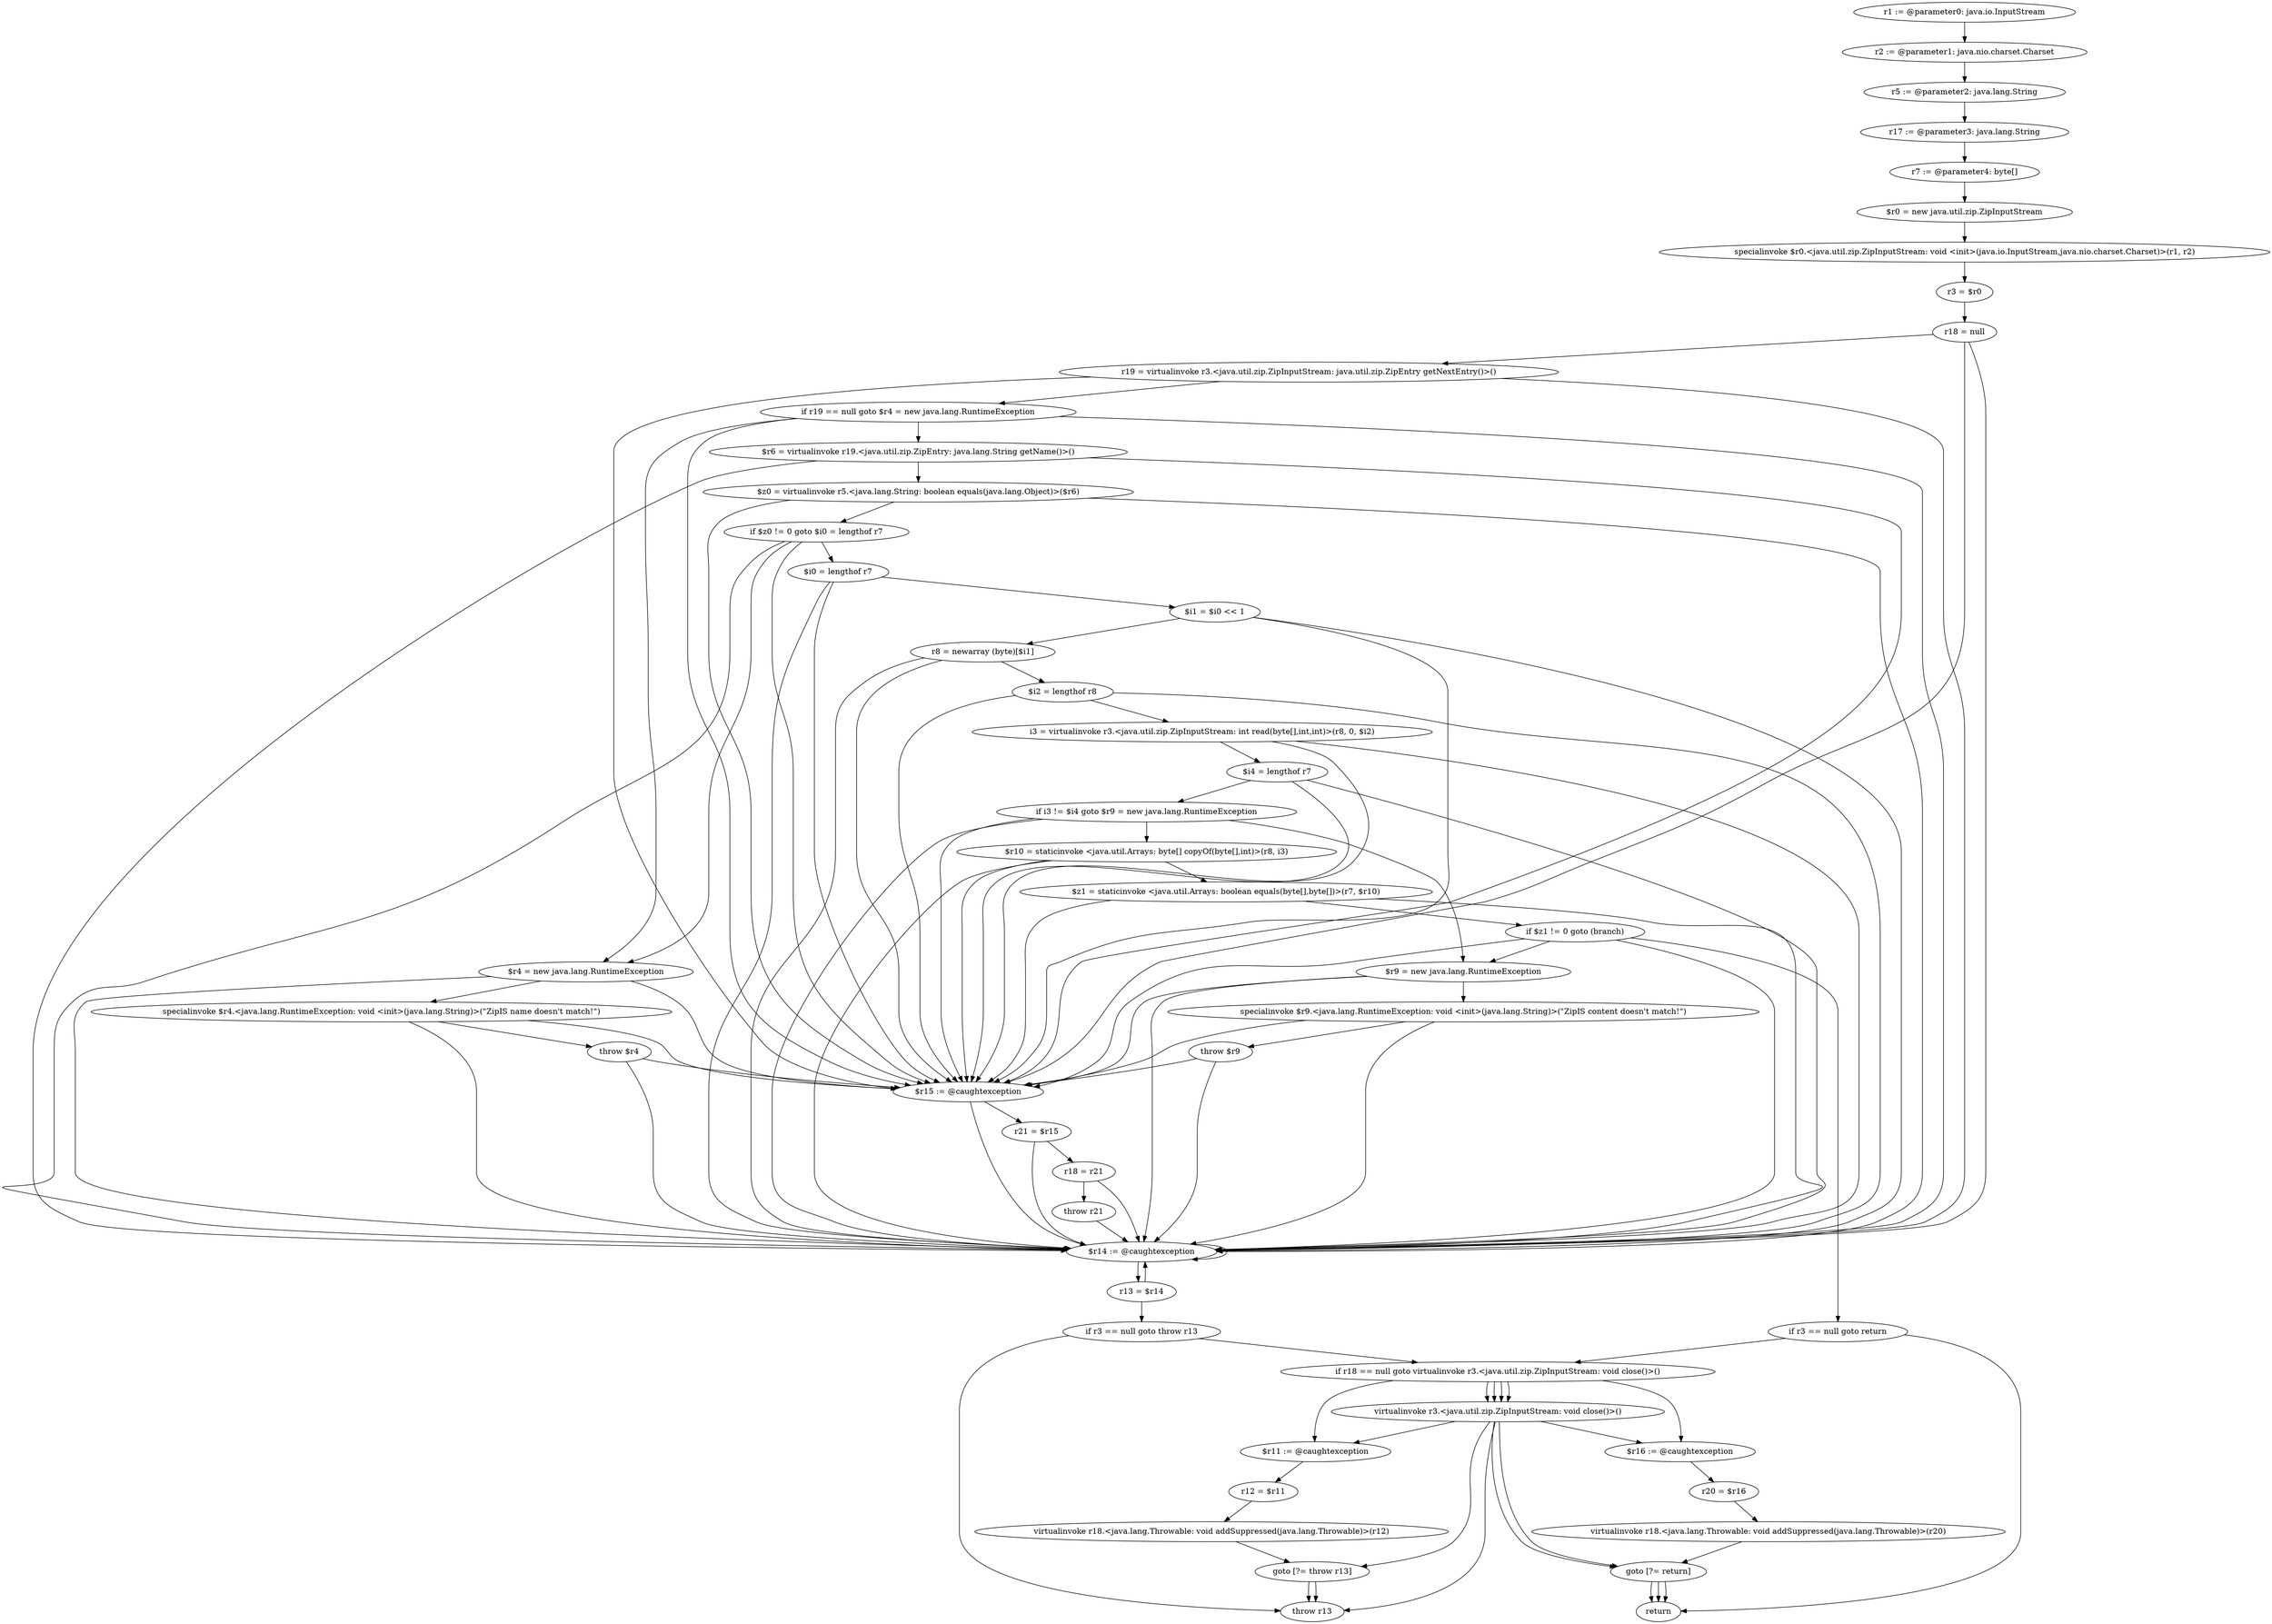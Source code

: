 digraph "unitGraph" {
    "r1 := @parameter0: java.io.InputStream"
    "r2 := @parameter1: java.nio.charset.Charset"
    "r5 := @parameter2: java.lang.String"
    "r17 := @parameter3: java.lang.String"
    "r7 := @parameter4: byte[]"
    "$r0 = new java.util.zip.ZipInputStream"
    "specialinvoke $r0.<java.util.zip.ZipInputStream: void <init>(java.io.InputStream,java.nio.charset.Charset)>(r1, r2)"
    "r3 = $r0"
    "r18 = null"
    "r19 = virtualinvoke r3.<java.util.zip.ZipInputStream: java.util.zip.ZipEntry getNextEntry()>()"
    "if r19 == null goto $r4 = new java.lang.RuntimeException"
    "$r6 = virtualinvoke r19.<java.util.zip.ZipEntry: java.lang.String getName()>()"
    "$z0 = virtualinvoke r5.<java.lang.String: boolean equals(java.lang.Object)>($r6)"
    "if $z0 != 0 goto $i0 = lengthof r7"
    "$r4 = new java.lang.RuntimeException"
    "specialinvoke $r4.<java.lang.RuntimeException: void <init>(java.lang.String)>(\"ZipIS name doesn\'t match!\")"
    "throw $r4"
    "$i0 = lengthof r7"
    "$i1 = $i0 << 1"
    "r8 = newarray (byte)[$i1]"
    "$i2 = lengthof r8"
    "i3 = virtualinvoke r3.<java.util.zip.ZipInputStream: int read(byte[],int,int)>(r8, 0, $i2)"
    "$i4 = lengthof r7"
    "if i3 != $i4 goto $r9 = new java.lang.RuntimeException"
    "$r10 = staticinvoke <java.util.Arrays: byte[] copyOf(byte[],int)>(r8, i3)"
    "$z1 = staticinvoke <java.util.Arrays: boolean equals(byte[],byte[])>(r7, $r10)"
    "if $z1 != 0 goto (branch)"
    "$r9 = new java.lang.RuntimeException"
    "specialinvoke $r9.<java.lang.RuntimeException: void <init>(java.lang.String)>(\"ZipIS content doesn\'t match!\")"
    "throw $r9"
    "if r3 == null goto return"
    "if r18 == null goto virtualinvoke r3.<java.util.zip.ZipInputStream: void close()>()"
    "virtualinvoke r3.<java.util.zip.ZipInputStream: void close()>()"
    "goto [?= return]"
    "$r16 := @caughtexception"
    "r20 = $r16"
    "virtualinvoke r18.<java.lang.Throwable: void addSuppressed(java.lang.Throwable)>(r20)"
    "$r15 := @caughtexception"
    "r21 = $r15"
    "r18 = r21"
    "throw r21"
    "$r14 := @caughtexception"
    "r13 = $r14"
    "if r3 == null goto throw r13"
    "goto [?= throw r13]"
    "$r11 := @caughtexception"
    "r12 = $r11"
    "virtualinvoke r18.<java.lang.Throwable: void addSuppressed(java.lang.Throwable)>(r12)"
    "throw r13"
    "return"
    "r1 := @parameter0: java.io.InputStream"->"r2 := @parameter1: java.nio.charset.Charset";
    "r2 := @parameter1: java.nio.charset.Charset"->"r5 := @parameter2: java.lang.String";
    "r5 := @parameter2: java.lang.String"->"r17 := @parameter3: java.lang.String";
    "r17 := @parameter3: java.lang.String"->"r7 := @parameter4: byte[]";
    "r7 := @parameter4: byte[]"->"$r0 = new java.util.zip.ZipInputStream";
    "$r0 = new java.util.zip.ZipInputStream"->"specialinvoke $r0.<java.util.zip.ZipInputStream: void <init>(java.io.InputStream,java.nio.charset.Charset)>(r1, r2)";
    "specialinvoke $r0.<java.util.zip.ZipInputStream: void <init>(java.io.InputStream,java.nio.charset.Charset)>(r1, r2)"->"r3 = $r0";
    "r3 = $r0"->"r18 = null";
    "r18 = null"->"$r15 := @caughtexception";
    "r18 = null"->"$r14 := @caughtexception";
    "r18 = null"->"r19 = virtualinvoke r3.<java.util.zip.ZipInputStream: java.util.zip.ZipEntry getNextEntry()>()";
    "r19 = virtualinvoke r3.<java.util.zip.ZipInputStream: java.util.zip.ZipEntry getNextEntry()>()"->"$r15 := @caughtexception";
    "r19 = virtualinvoke r3.<java.util.zip.ZipInputStream: java.util.zip.ZipEntry getNextEntry()>()"->"$r14 := @caughtexception";
    "r19 = virtualinvoke r3.<java.util.zip.ZipInputStream: java.util.zip.ZipEntry getNextEntry()>()"->"if r19 == null goto $r4 = new java.lang.RuntimeException";
    "if r19 == null goto $r4 = new java.lang.RuntimeException"->"$r6 = virtualinvoke r19.<java.util.zip.ZipEntry: java.lang.String getName()>()";
    "if r19 == null goto $r4 = new java.lang.RuntimeException"->"$r4 = new java.lang.RuntimeException";
    "if r19 == null goto $r4 = new java.lang.RuntimeException"->"$r15 := @caughtexception";
    "if r19 == null goto $r4 = new java.lang.RuntimeException"->"$r14 := @caughtexception";
    "$r6 = virtualinvoke r19.<java.util.zip.ZipEntry: java.lang.String getName()>()"->"$r15 := @caughtexception";
    "$r6 = virtualinvoke r19.<java.util.zip.ZipEntry: java.lang.String getName()>()"->"$r14 := @caughtexception";
    "$r6 = virtualinvoke r19.<java.util.zip.ZipEntry: java.lang.String getName()>()"->"$z0 = virtualinvoke r5.<java.lang.String: boolean equals(java.lang.Object)>($r6)";
    "$z0 = virtualinvoke r5.<java.lang.String: boolean equals(java.lang.Object)>($r6)"->"$r15 := @caughtexception";
    "$z0 = virtualinvoke r5.<java.lang.String: boolean equals(java.lang.Object)>($r6)"->"$r14 := @caughtexception";
    "$z0 = virtualinvoke r5.<java.lang.String: boolean equals(java.lang.Object)>($r6)"->"if $z0 != 0 goto $i0 = lengthof r7";
    "if $z0 != 0 goto $i0 = lengthof r7"->"$r4 = new java.lang.RuntimeException";
    "if $z0 != 0 goto $i0 = lengthof r7"->"$i0 = lengthof r7";
    "if $z0 != 0 goto $i0 = lengthof r7"->"$r15 := @caughtexception";
    "if $z0 != 0 goto $i0 = lengthof r7"->"$r14 := @caughtexception";
    "$r4 = new java.lang.RuntimeException"->"$r15 := @caughtexception";
    "$r4 = new java.lang.RuntimeException"->"$r14 := @caughtexception";
    "$r4 = new java.lang.RuntimeException"->"specialinvoke $r4.<java.lang.RuntimeException: void <init>(java.lang.String)>(\"ZipIS name doesn\'t match!\")";
    "specialinvoke $r4.<java.lang.RuntimeException: void <init>(java.lang.String)>(\"ZipIS name doesn\'t match!\")"->"$r15 := @caughtexception";
    "specialinvoke $r4.<java.lang.RuntimeException: void <init>(java.lang.String)>(\"ZipIS name doesn\'t match!\")"->"$r14 := @caughtexception";
    "specialinvoke $r4.<java.lang.RuntimeException: void <init>(java.lang.String)>(\"ZipIS name doesn\'t match!\")"->"throw $r4";
    "throw $r4"->"$r15 := @caughtexception";
    "throw $r4"->"$r14 := @caughtexception";
    "$i0 = lengthof r7"->"$r15 := @caughtexception";
    "$i0 = lengthof r7"->"$r14 := @caughtexception";
    "$i0 = lengthof r7"->"$i1 = $i0 << 1";
    "$i1 = $i0 << 1"->"$r15 := @caughtexception";
    "$i1 = $i0 << 1"->"$r14 := @caughtexception";
    "$i1 = $i0 << 1"->"r8 = newarray (byte)[$i1]";
    "r8 = newarray (byte)[$i1]"->"$r15 := @caughtexception";
    "r8 = newarray (byte)[$i1]"->"$r14 := @caughtexception";
    "r8 = newarray (byte)[$i1]"->"$i2 = lengthof r8";
    "$i2 = lengthof r8"->"$r15 := @caughtexception";
    "$i2 = lengthof r8"->"$r14 := @caughtexception";
    "$i2 = lengthof r8"->"i3 = virtualinvoke r3.<java.util.zip.ZipInputStream: int read(byte[],int,int)>(r8, 0, $i2)";
    "i3 = virtualinvoke r3.<java.util.zip.ZipInputStream: int read(byte[],int,int)>(r8, 0, $i2)"->"$r15 := @caughtexception";
    "i3 = virtualinvoke r3.<java.util.zip.ZipInputStream: int read(byte[],int,int)>(r8, 0, $i2)"->"$r14 := @caughtexception";
    "i3 = virtualinvoke r3.<java.util.zip.ZipInputStream: int read(byte[],int,int)>(r8, 0, $i2)"->"$i4 = lengthof r7";
    "$i4 = lengthof r7"->"$r15 := @caughtexception";
    "$i4 = lengthof r7"->"$r14 := @caughtexception";
    "$i4 = lengthof r7"->"if i3 != $i4 goto $r9 = new java.lang.RuntimeException";
    "if i3 != $i4 goto $r9 = new java.lang.RuntimeException"->"$r10 = staticinvoke <java.util.Arrays: byte[] copyOf(byte[],int)>(r8, i3)";
    "if i3 != $i4 goto $r9 = new java.lang.RuntimeException"->"$r9 = new java.lang.RuntimeException";
    "if i3 != $i4 goto $r9 = new java.lang.RuntimeException"->"$r15 := @caughtexception";
    "if i3 != $i4 goto $r9 = new java.lang.RuntimeException"->"$r14 := @caughtexception";
    "$r10 = staticinvoke <java.util.Arrays: byte[] copyOf(byte[],int)>(r8, i3)"->"$r15 := @caughtexception";
    "$r10 = staticinvoke <java.util.Arrays: byte[] copyOf(byte[],int)>(r8, i3)"->"$r14 := @caughtexception";
    "$r10 = staticinvoke <java.util.Arrays: byte[] copyOf(byte[],int)>(r8, i3)"->"$z1 = staticinvoke <java.util.Arrays: boolean equals(byte[],byte[])>(r7, $r10)";
    "$z1 = staticinvoke <java.util.Arrays: boolean equals(byte[],byte[])>(r7, $r10)"->"$r15 := @caughtexception";
    "$z1 = staticinvoke <java.util.Arrays: boolean equals(byte[],byte[])>(r7, $r10)"->"$r14 := @caughtexception";
    "$z1 = staticinvoke <java.util.Arrays: boolean equals(byte[],byte[])>(r7, $r10)"->"if $z1 != 0 goto (branch)";
    "if $z1 != 0 goto (branch)"->"$r9 = new java.lang.RuntimeException";
    "if $z1 != 0 goto (branch)"->"if r3 == null goto return";
    "if $z1 != 0 goto (branch)"->"$r15 := @caughtexception";
    "if $z1 != 0 goto (branch)"->"$r14 := @caughtexception";
    "$r9 = new java.lang.RuntimeException"->"$r15 := @caughtexception";
    "$r9 = new java.lang.RuntimeException"->"$r14 := @caughtexception";
    "$r9 = new java.lang.RuntimeException"->"specialinvoke $r9.<java.lang.RuntimeException: void <init>(java.lang.String)>(\"ZipIS content doesn\'t match!\")";
    "specialinvoke $r9.<java.lang.RuntimeException: void <init>(java.lang.String)>(\"ZipIS content doesn\'t match!\")"->"$r15 := @caughtexception";
    "specialinvoke $r9.<java.lang.RuntimeException: void <init>(java.lang.String)>(\"ZipIS content doesn\'t match!\")"->"$r14 := @caughtexception";
    "specialinvoke $r9.<java.lang.RuntimeException: void <init>(java.lang.String)>(\"ZipIS content doesn\'t match!\")"->"throw $r9";
    "throw $r9"->"$r15 := @caughtexception";
    "throw $r9"->"$r14 := @caughtexception";
    "if r3 == null goto return"->"if r18 == null goto virtualinvoke r3.<java.util.zip.ZipInputStream: void close()>()";
    "if r3 == null goto return"->"return";
    "if r18 == null goto virtualinvoke r3.<java.util.zip.ZipInputStream: void close()>()"->"virtualinvoke r3.<java.util.zip.ZipInputStream: void close()>()";
    "if r18 == null goto virtualinvoke r3.<java.util.zip.ZipInputStream: void close()>()"->"virtualinvoke r3.<java.util.zip.ZipInputStream: void close()>()";
    "if r18 == null goto virtualinvoke r3.<java.util.zip.ZipInputStream: void close()>()"->"$r16 := @caughtexception";
    "virtualinvoke r3.<java.util.zip.ZipInputStream: void close()>()"->"goto [?= return]";
    "virtualinvoke r3.<java.util.zip.ZipInputStream: void close()>()"->"$r16 := @caughtexception";
    "goto [?= return]"->"return";
    "$r16 := @caughtexception"->"r20 = $r16";
    "r20 = $r16"->"virtualinvoke r18.<java.lang.Throwable: void addSuppressed(java.lang.Throwable)>(r20)";
    "virtualinvoke r18.<java.lang.Throwable: void addSuppressed(java.lang.Throwable)>(r20)"->"goto [?= return]";
    "goto [?= return]"->"return";
    "virtualinvoke r3.<java.util.zip.ZipInputStream: void close()>()"->"goto [?= return]";
    "goto [?= return]"->"return";
    "$r15 := @caughtexception"->"r21 = $r15";
    "$r15 := @caughtexception"->"$r14 := @caughtexception";
    "r21 = $r15"->"r18 = r21";
    "r21 = $r15"->"$r14 := @caughtexception";
    "r18 = r21"->"throw r21";
    "r18 = r21"->"$r14 := @caughtexception";
    "throw r21"->"$r14 := @caughtexception";
    "$r14 := @caughtexception"->"r13 = $r14";
    "$r14 := @caughtexception"->"$r14 := @caughtexception";
    "r13 = $r14"->"if r3 == null goto throw r13";
    "r13 = $r14"->"$r14 := @caughtexception";
    "if r3 == null goto throw r13"->"if r18 == null goto virtualinvoke r3.<java.util.zip.ZipInputStream: void close()>()";
    "if r3 == null goto throw r13"->"throw r13";
    "if r18 == null goto virtualinvoke r3.<java.util.zip.ZipInputStream: void close()>()"->"virtualinvoke r3.<java.util.zip.ZipInputStream: void close()>()";
    "if r18 == null goto virtualinvoke r3.<java.util.zip.ZipInputStream: void close()>()"->"virtualinvoke r3.<java.util.zip.ZipInputStream: void close()>()";
    "if r18 == null goto virtualinvoke r3.<java.util.zip.ZipInputStream: void close()>()"->"$r11 := @caughtexception";
    "virtualinvoke r3.<java.util.zip.ZipInputStream: void close()>()"->"goto [?= throw r13]";
    "virtualinvoke r3.<java.util.zip.ZipInputStream: void close()>()"->"$r11 := @caughtexception";
    "goto [?= throw r13]"->"throw r13";
    "$r11 := @caughtexception"->"r12 = $r11";
    "r12 = $r11"->"virtualinvoke r18.<java.lang.Throwable: void addSuppressed(java.lang.Throwable)>(r12)";
    "virtualinvoke r18.<java.lang.Throwable: void addSuppressed(java.lang.Throwable)>(r12)"->"goto [?= throw r13]";
    "goto [?= throw r13]"->"throw r13";
    "virtualinvoke r3.<java.util.zip.ZipInputStream: void close()>()"->"throw r13";
}
